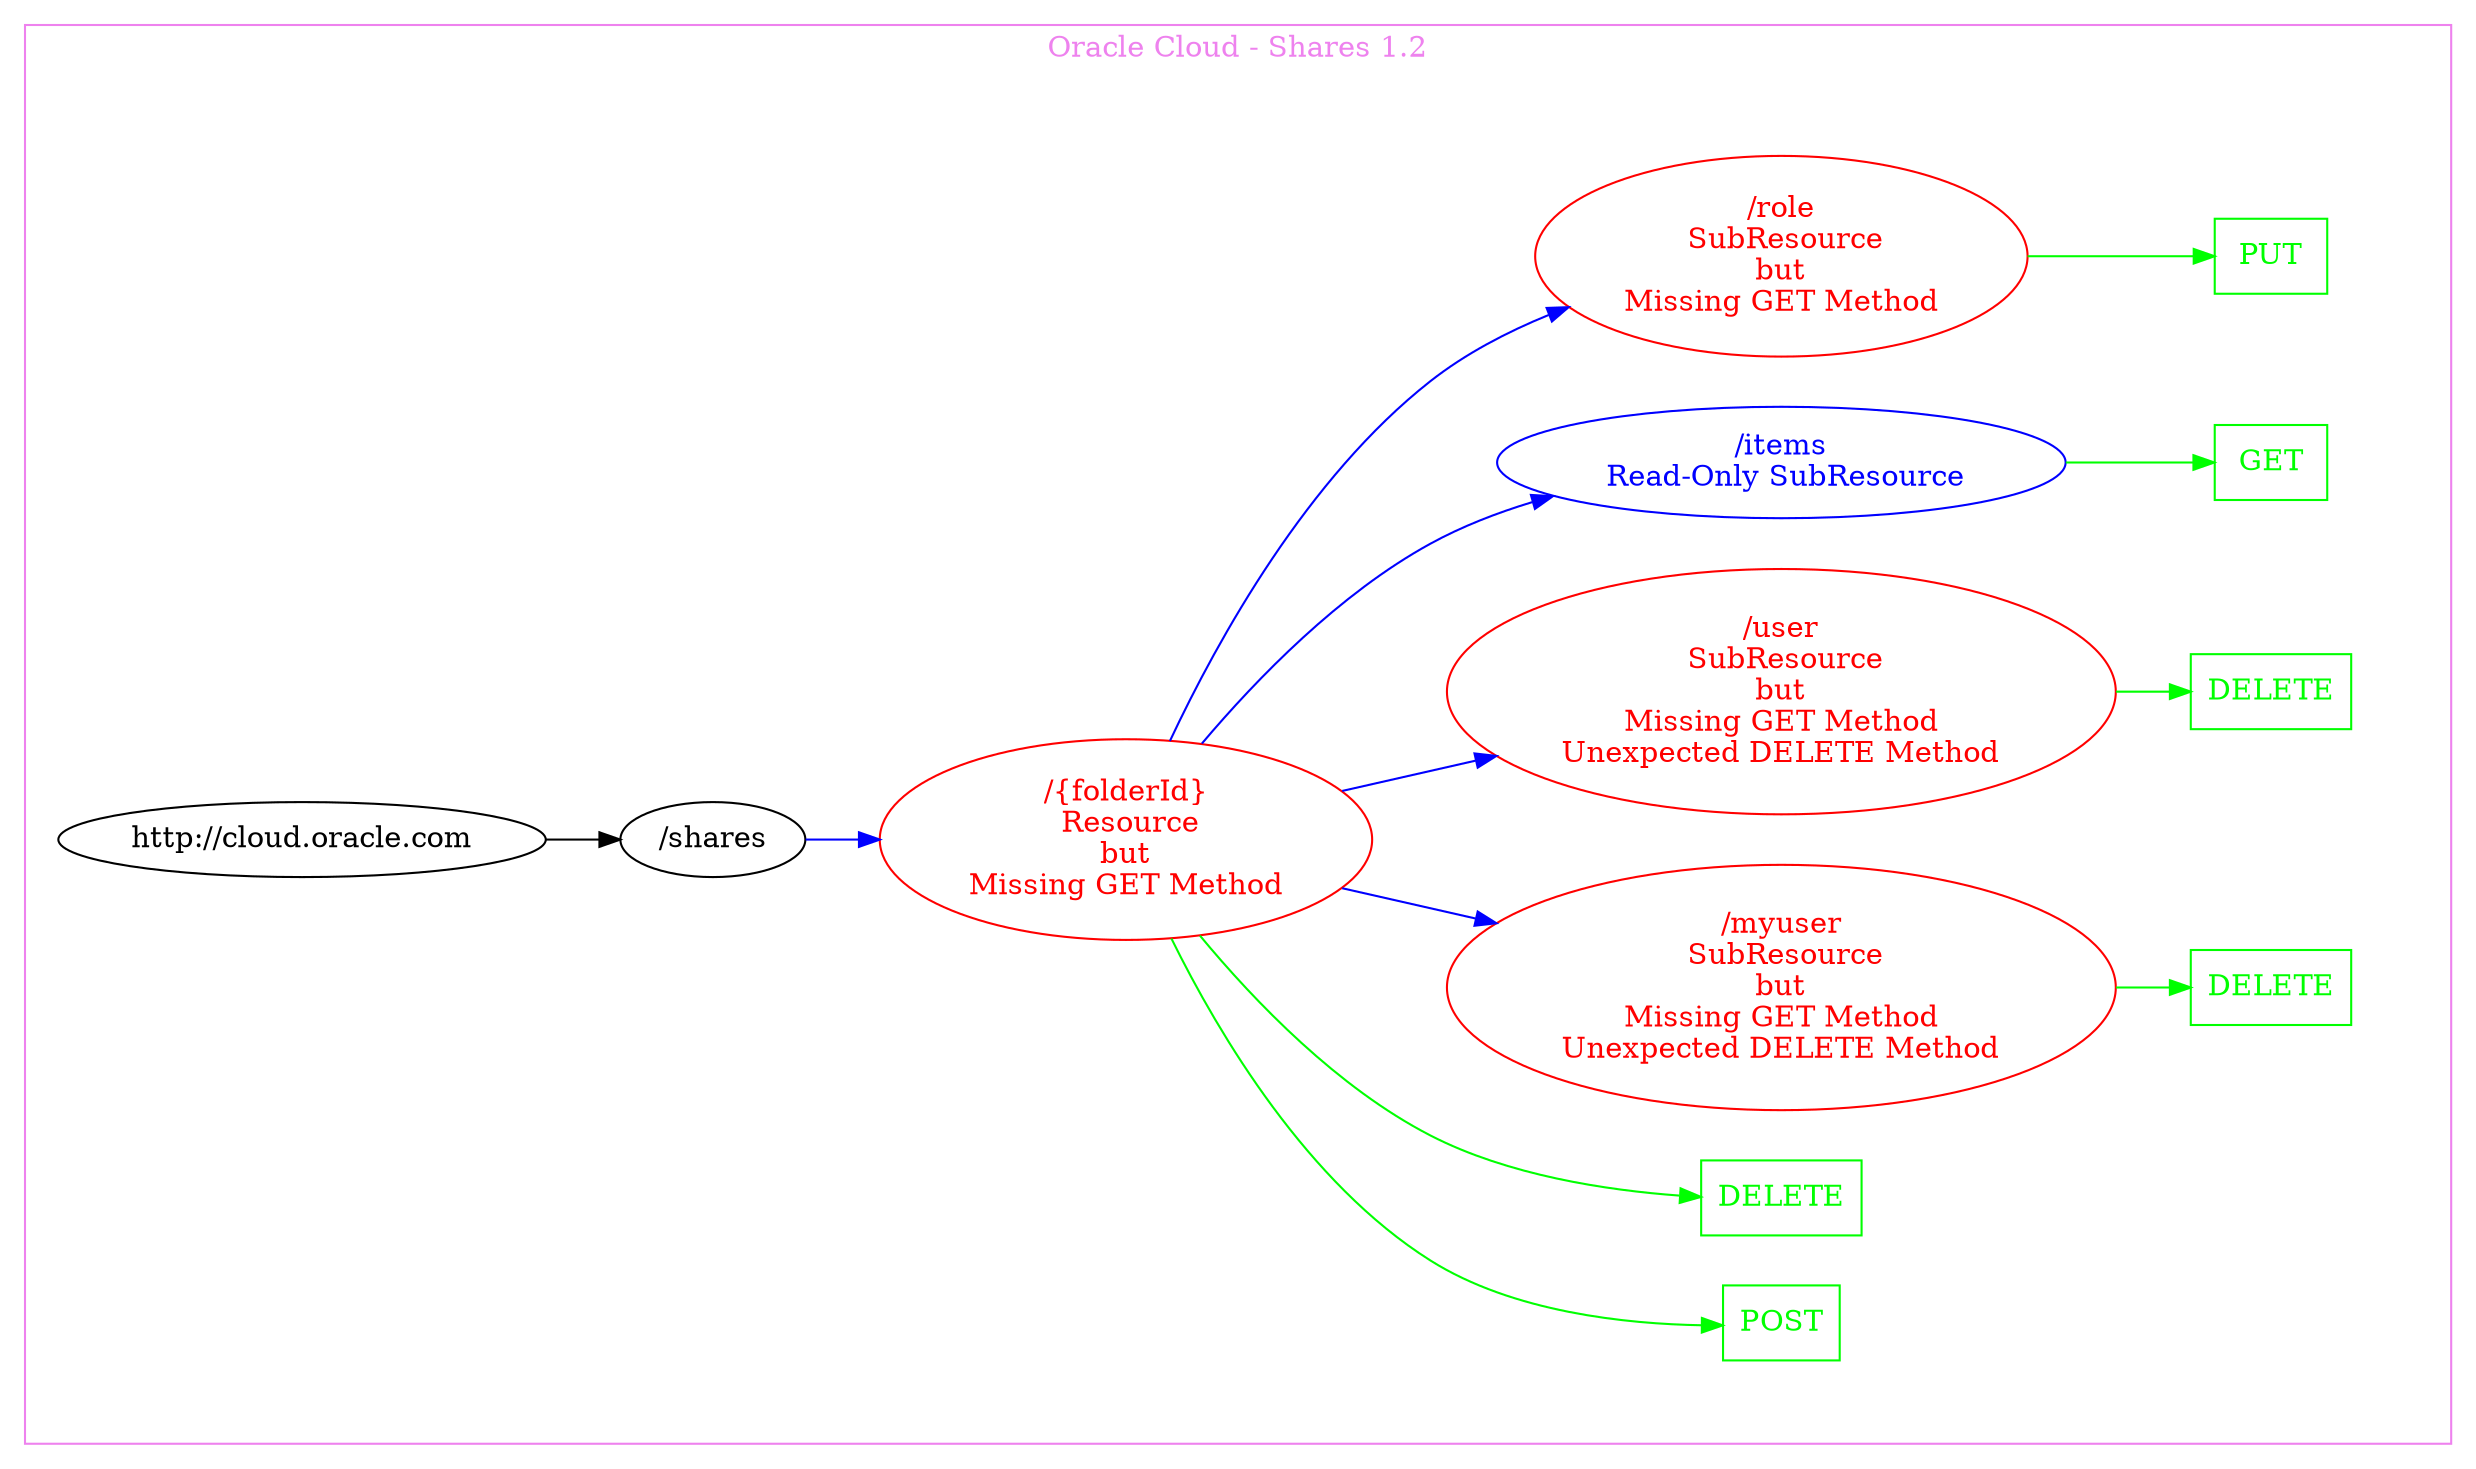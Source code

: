 digraph Cloud_Computing_REST_API {
rankdir="LR";
subgraph cluster_0 {
label="Oracle Cloud - Shares 1.2"
color=violet
fontcolor=violet
subgraph cluster_1 {
label=""
color=white
fontcolor=white
node1 [label="http://cloud.oracle.com", shape="ellipse", color="black", fontcolor="black"]
node1 -> node2 [color="black", fontcolor="black"]
subgraph cluster_2 {
label=""
color=white
fontcolor=white
node2 [label="/shares", shape="ellipse", color="black", fontcolor="black"]
node2 -> node3 [color="blue", fontcolor="blue"]
subgraph cluster_3 {
label=""
color=white
fontcolor=white
node3 [label="/{folderId}\n Resource\nbut\nMissing GET Method", shape="ellipse", color="red", fontcolor="red"]
node3 -> node4 [color="green", fontcolor="green"]
subgraph cluster_4 {
label=""
color=white
fontcolor=white
node4 [label="POST", shape="box", color="green", fontcolor="green"]
}
node3 -> node5 [color="green", fontcolor="green"]
subgraph cluster_5 {
label=""
color=white
fontcolor=white
node5 [label="DELETE", shape="box", color="green", fontcolor="green"]
}
node3 -> node6 [color="blue", fontcolor="blue"]
subgraph cluster_6 {
label=""
color=white
fontcolor=white
node6 [label="/myuser\n SubResource\nbut\nMissing GET Method\nUnexpected DELETE Method", shape="ellipse", color="red", fontcolor="red"]
node6 -> node7 [color="green", fontcolor="green"]
subgraph cluster_7 {
label=""
color=white
fontcolor=white
node7 [label="DELETE", shape="box", color="green", fontcolor="green"]
}
}
node3 -> node8 [color="blue", fontcolor="blue"]
subgraph cluster_8 {
label=""
color=white
fontcolor=white
node8 [label="/user\n SubResource\nbut\nMissing GET Method\nUnexpected DELETE Method", shape="ellipse", color="red", fontcolor="red"]
node8 -> node9 [color="green", fontcolor="green"]
subgraph cluster_9 {
label=""
color=white
fontcolor=white
node9 [label="DELETE", shape="box", color="green", fontcolor="green"]
}
}
node3 -> node10 [color="blue", fontcolor="blue"]
subgraph cluster_10 {
label=""
color=white
fontcolor=white
node10 [label="/items\n Read-Only SubResource", shape="ellipse", color="blue", fontcolor="blue"]
node10 -> node11 [color="green", fontcolor="green"]
subgraph cluster_11 {
label=""
color=white
fontcolor=white
node11 [label="GET", shape="box", color="green", fontcolor="green"]
}
}
node3 -> node12 [color="blue", fontcolor="blue"]
subgraph cluster_12 {
label=""
color=white
fontcolor=white
node12 [label="/role\n SubResource\nbut\nMissing GET Method", shape="ellipse", color="red", fontcolor="red"]
node12 -> node13 [color="green", fontcolor="green"]
subgraph cluster_13 {
label=""
color=white
fontcolor=white
node13 [label="PUT", shape="box", color="green", fontcolor="green"]
}
}
}
}
}
}
}
